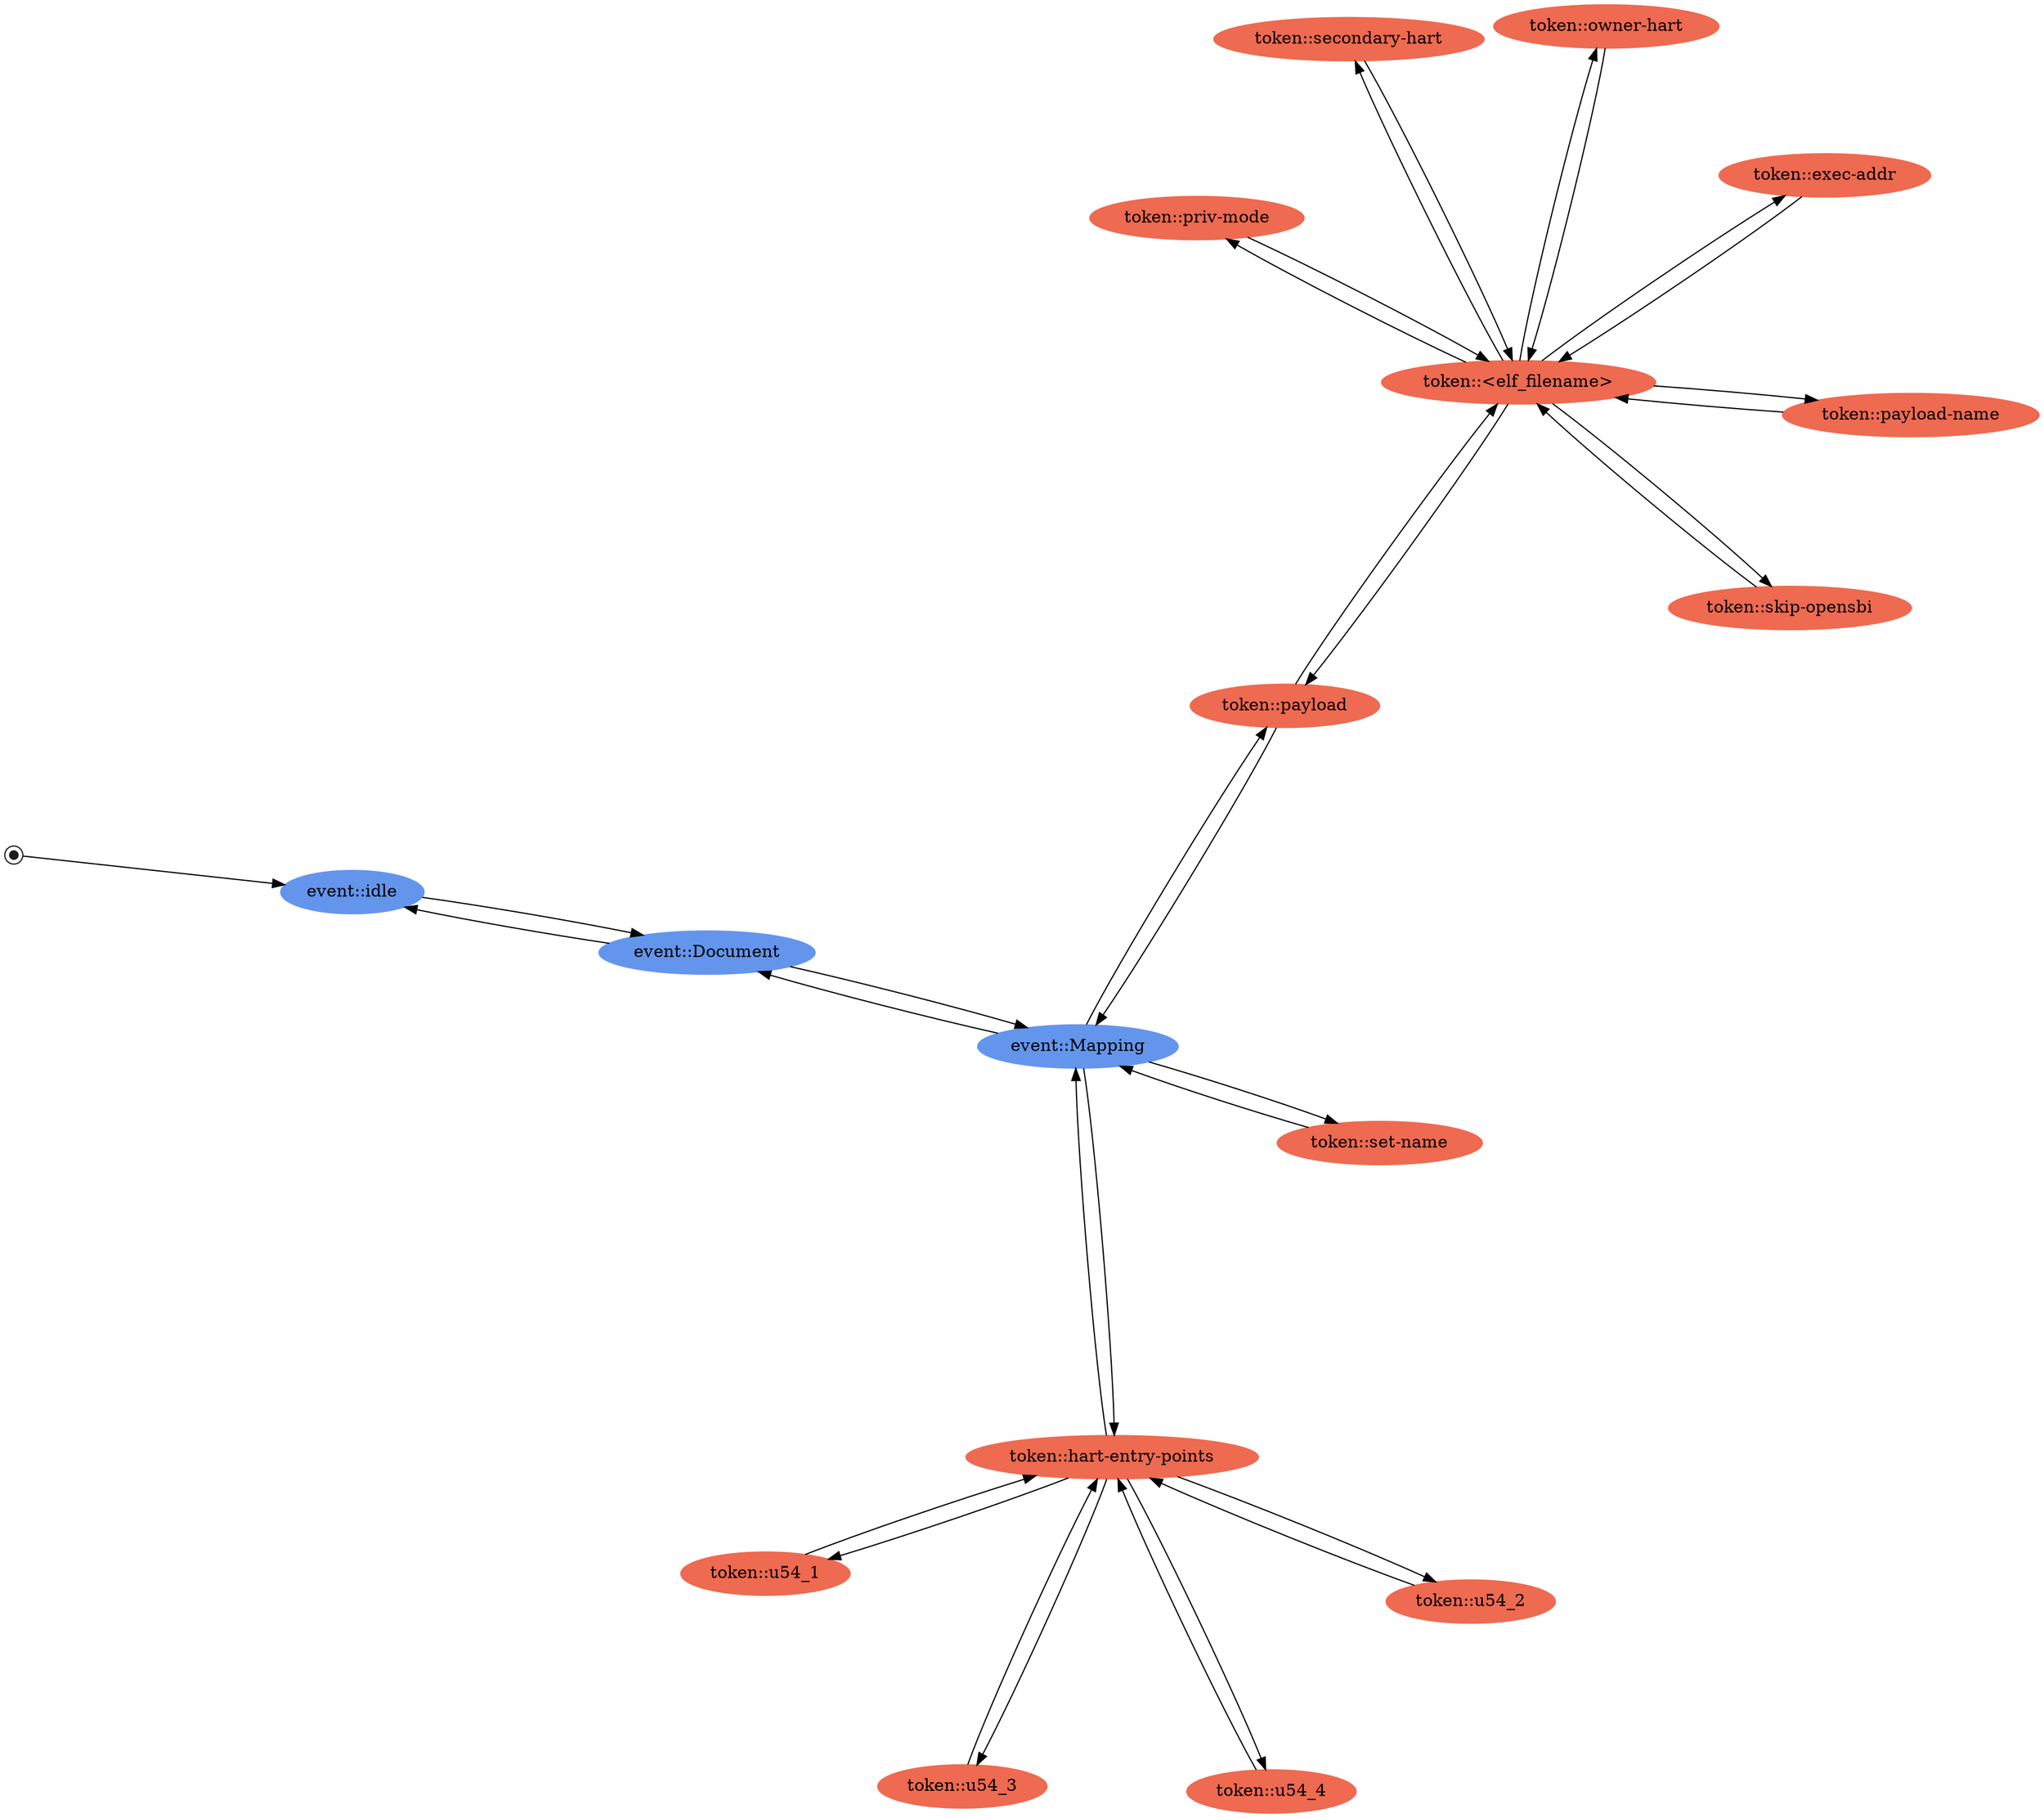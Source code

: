 digraph yaml_state_machine {
	layout=neato;
	overlap=scale;

	node [shape=doublecircle, style=filled, width=0.1, color=grey11, fixedsize=shape] start[label=""];
	node [shape=ellipse, style=filled, color=cornflowerblue, fixedsize=false] idle, document, mapping;
	node [shape=ellipse, style=filled, color=coral2] set_name, hart_entry_points,
		u54_1, u54_2, u54_3, u54_4, payload_mapping, new_payload,
		exec_addr, owner_hart, secondary_hart, skip_opensbi, payload_name, priv_mode;

	idle[label="event::idle"];
	document[label="event::Document"];
	mapping[label="event::Mapping"];
	set_name[label="token::set-name"];
	hart_entry_points[label="token::hart-entry-points"];
	u54_1[label="token::u54_1"];
	u54_2[label="token::u54_2"];
	u54_3[label="token::u54_3"];
	u54_4[label="token::u54_4"];
	payload_mapping[label="token::payload"];
	new_payload[label="token::<elf_filename>"];
	exec_addr[label="token::exec-addr"];
	owner_hart[label="token::owner-hart"];
	secondary_hart[label="token::secondary-hart"];
	skip_opensbi[label="token::skip-opensbi"];
	payload_name[label="token::payload-name"];
	priv_mode[label="token::priv-mode"];

	start -> idle;
	idle -> document;
	document -> mapping;
	document -> idle;
	mapping -> document;

	mapping -> set_name;
	set_name -> mapping;

	mapping -> hart_entry_points;
	hart_entry_points -> mapping;
	hart_entry_points -> u54_1;
	u54_1 -> hart_entry_points;
	hart_entry_points -> u54_2;
	u54_2 -> hart_entry_points;
	hart_entry_points -> u54_3;
	u54_3 -> hart_entry_points;
	hart_entry_points -> u54_4;
	u54_4 -> hart_entry_points;

	mapping -> payload_mapping;
	payload_mapping -> mapping;
	payload_mapping -> new_payload;
	new_payload -> payload_mapping;
	new_payload -> exec_addr;
	exec_addr -> new_payload;
	new_payload -> owner_hart;
	owner_hart -> new_payload;
	new_payload -> secondary_hart;
	secondary_hart -> new_payload;
	new_payload -> skip_opensbi;
	skip_opensbi -> new_payload;
	new_payload -> priv_mode;
	priv_mode -> new_payload;
	new_payload -> payload_name;
	payload_name -> new_payload;
}	

